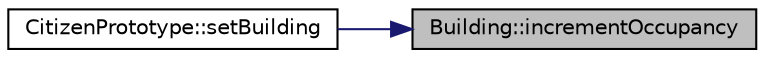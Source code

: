 digraph "Building::incrementOccupancy"
{
 // LATEX_PDF_SIZE
  edge [fontname="Helvetica",fontsize="10",labelfontname="Helvetica",labelfontsize="10"];
  node [fontname="Helvetica",fontsize="10",shape=record];
  rankdir="RL";
  Node1 [label="Building::incrementOccupancy",height=0.2,width=0.4,color="black", fillcolor="grey75", style="filled", fontcolor="black",tooltip=" "];
  Node1 -> Node2 [dir="back",color="midnightblue",fontsize="10",style="solid",fontname="Helvetica"];
  Node2 [label="CitizenPrototype::setBuilding",height=0.2,width=0.4,color="black", fillcolor="white", style="filled",URL="$classCitizenPrototype.html#a1f0811526e7b587bf168726ba46b8f67",tooltip=" "];
}
